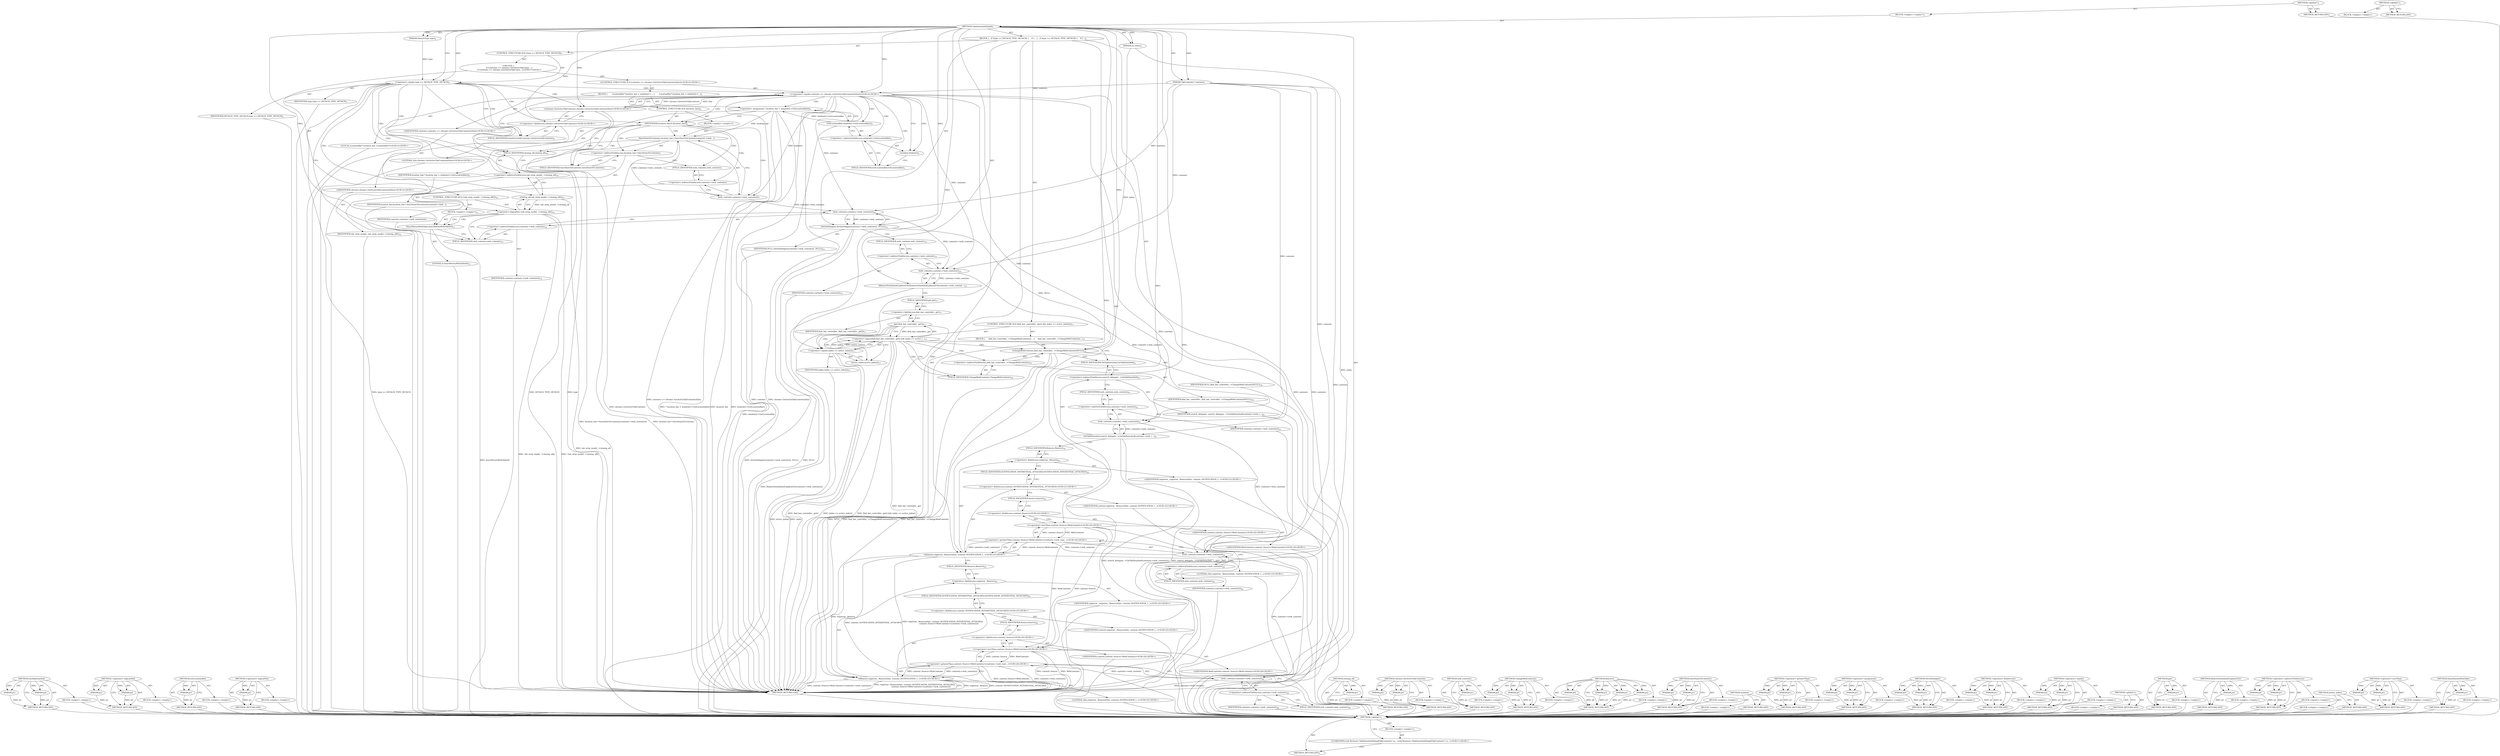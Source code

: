 digraph "&lt;global&gt;" {
vulnerable_226 [label=<(METHOD,OnTabDetached)>];
vulnerable_227 [label=<(PARAM,p1)>];
vulnerable_228 [label=<(PARAM,p2)>];
vulnerable_229 [label=<(BLOCK,&lt;empty&gt;,&lt;empty&gt;)>];
vulnerable_230 [label=<(METHOD_RETURN,ANY)>];
vulnerable_209 [label=<(METHOD,&lt;operator&gt;.logicalAnd)>];
vulnerable_210 [label=<(PARAM,p1)>];
vulnerable_211 [label=<(PARAM,p2)>];
vulnerable_212 [label=<(BLOCK,&lt;empty&gt;,&lt;empty&gt;)>];
vulnerable_213 [label=<(METHOD_RETURN,ANY)>];
vulnerable_167 [label=<(METHOD,GetLocationBar)>];
vulnerable_168 [label=<(PARAM,p1)>];
vulnerable_169 [label=<(BLOCK,&lt;empty&gt;,&lt;empty&gt;)>];
vulnerable_170 [label=<(METHOD_RETURN,ANY)>];
vulnerable_188 [label=<(METHOD,&lt;operator&gt;.logicalNot)>];
vulnerable_189 [label=<(PARAM,p1)>];
vulnerable_190 [label=<(BLOCK,&lt;empty&gt;,&lt;empty&gt;)>];
vulnerable_191 [label=<(METHOD_RETURN,ANY)>];
vulnerable_6 [label=<(METHOD,&lt;global&gt;)<SUB>1</SUB>>];
vulnerable_7 [label=<(BLOCK,&lt;empty&gt;,&lt;empty&gt;)<SUB>1</SUB>>];
vulnerable_8 [label=<(METHOD,TabDetachedAtImpl)<SUB>1</SUB>>];
vulnerable_9 [label=<(PARAM,TabContents* contents)<SUB>1</SUB>>];
vulnerable_10 [label=<(PARAM,int index)<SUB>1</SUB>>];
vulnerable_11 [label=<(PARAM,DetachType type)<SUB>2</SUB>>];
vulnerable_12 [label=<(BLOCK,{
   if (type == DETACH_TYPE_DETACH) {
    if (...,{
   if (type == DETACH_TYPE_DETACH) {
    if (...)<SUB>2</SUB>>];
vulnerable_13 [label=<(CONTROL_STRUCTURE,IF,if (type == DETACH_TYPE_DETACH))<SUB>3</SUB>>];
vulnerable_14 [label=<(&lt;operator&gt;.equals,type == DETACH_TYPE_DETACH)<SUB>3</SUB>>];
vulnerable_15 [label=<(IDENTIFIER,type,type == DETACH_TYPE_DETACH)<SUB>3</SUB>>];
vulnerable_16 [label=<(IDENTIFIER,DETACH_TYPE_DETACH,type == DETACH_TYPE_DETACH)<SUB>3</SUB>>];
vulnerable_17 [label="<(BLOCK,{
    if (contents == chrome::GetActiveTabConte...,{
    if (contents == chrome::GetActiveTabConte...)<SUB>3</SUB>>"];
vulnerable_18 [label="<(CONTROL_STRUCTURE,IF,if (contents == chrome::GetActiveTabContents(this)))<SUB>4</SUB>>"];
vulnerable_19 [label="<(&lt;operator&gt;.equals,contents == chrome::GetActiveTabContents(this))<SUB>4</SUB>>"];
vulnerable_20 [label="<(IDENTIFIER,contents,contents == chrome::GetActiveTabContents(this))<SUB>4</SUB>>"];
vulnerable_21 [label="<(chrome.GetActiveTabContents,chrome::GetActiveTabContents(this))<SUB>4</SUB>>"];
vulnerable_22 [label="<(&lt;operator&gt;.fieldAccess,chrome::GetActiveTabContents)<SUB>4</SUB>>"];
vulnerable_23 [label="<(IDENTIFIER,chrome,chrome::GetActiveTabContents(this))<SUB>4</SUB>>"];
vulnerable_24 [label=<(FIELD_IDENTIFIER,GetActiveTabContents,GetActiveTabContents)<SUB>4</SUB>>];
vulnerable_25 [label="<(LITERAL,this,chrome::GetActiveTabContents(this))<SUB>4</SUB>>"];
vulnerable_26 [label=<(BLOCK,{
       LocationBar* location_bar = window()-&gt;...,{
       LocationBar* location_bar = window()-&gt;...)<SUB>4</SUB>>];
vulnerable_27 [label="<(LOCAL,LocationBar* location_bar: LocationBar*)<SUB>5</SUB>>"];
vulnerable_28 [label=<(&lt;operator&gt;.assignment,* location_bar = window()-&gt;GetLocationBar())<SUB>5</SUB>>];
vulnerable_29 [label=<(IDENTIFIER,location_bar,* location_bar = window()-&gt;GetLocationBar())<SUB>5</SUB>>];
vulnerable_30 [label=<(GetLocationBar,window()-&gt;GetLocationBar())<SUB>5</SUB>>];
vulnerable_31 [label=<(&lt;operator&gt;.indirectFieldAccess,window()-&gt;GetLocationBar)<SUB>5</SUB>>];
vulnerable_32 [label=<(window,window())<SUB>5</SUB>>];
vulnerable_33 [label=<(FIELD_IDENTIFIER,GetLocationBar,GetLocationBar)<SUB>5</SUB>>];
vulnerable_34 [label=<(CONTROL_STRUCTURE,IF,if (location_bar))<SUB>6</SUB>>];
vulnerable_35 [label=<(IDENTIFIER,location_bar,if (location_bar))<SUB>6</SUB>>];
vulnerable_36 [label=<(BLOCK,&lt;empty&gt;,&lt;empty&gt;)<SUB>7</SUB>>];
vulnerable_37 [label=<(SaveStateToContents,location_bar-&gt;SaveStateToContents(contents-&gt;web...)<SUB>7</SUB>>];
vulnerable_38 [label=<(&lt;operator&gt;.indirectFieldAccess,location_bar-&gt;SaveStateToContents)<SUB>7</SUB>>];
vulnerable_39 [label=<(IDENTIFIER,location_bar,location_bar-&gt;SaveStateToContents(contents-&gt;web...)<SUB>7</SUB>>];
vulnerable_40 [label=<(FIELD_IDENTIFIER,SaveStateToContents,SaveStateToContents)<SUB>7</SUB>>];
vulnerable_41 [label=<(web_contents,contents-&gt;web_contents())<SUB>7</SUB>>];
vulnerable_42 [label=<(&lt;operator&gt;.indirectFieldAccess,contents-&gt;web_contents)<SUB>7</SUB>>];
vulnerable_43 [label=<(IDENTIFIER,contents,contents-&gt;web_contents())<SUB>7</SUB>>];
vulnerable_44 [label=<(FIELD_IDENTIFIER,web_contents,web_contents)<SUB>7</SUB>>];
vulnerable_45 [label=<(CONTROL_STRUCTURE,IF,if (!tab_strip_model_-&gt;closing_all()))<SUB>10</SUB>>];
vulnerable_46 [label=<(&lt;operator&gt;.logicalNot,!tab_strip_model_-&gt;closing_all())<SUB>10</SUB>>];
vulnerable_47 [label=<(closing_all,tab_strip_model_-&gt;closing_all())<SUB>10</SUB>>];
vulnerable_48 [label=<(&lt;operator&gt;.indirectFieldAccess,tab_strip_model_-&gt;closing_all)<SUB>10</SUB>>];
vulnerable_49 [label=<(IDENTIFIER,tab_strip_model_,tab_strip_model_-&gt;closing_all())<SUB>10</SUB>>];
vulnerable_50 [label=<(FIELD_IDENTIFIER,closing_all,closing_all)<SUB>10</SUB>>];
vulnerable_51 [label=<(BLOCK,&lt;empty&gt;,&lt;empty&gt;)<SUB>11</SUB>>];
vulnerable_52 [label=<(SyncHistoryWithTabs,SyncHistoryWithTabs(0))<SUB>11</SUB>>];
vulnerable_53 [label=<(LITERAL,0,SyncHistoryWithTabs(0))<SUB>11</SUB>>];
vulnerable_54 [label=<(SetAsDelegate,SetAsDelegate(contents-&gt;web_contents(), NULL))<SUB>14</SUB>>];
vulnerable_55 [label=<(web_contents,contents-&gt;web_contents())<SUB>14</SUB>>];
vulnerable_56 [label=<(&lt;operator&gt;.indirectFieldAccess,contents-&gt;web_contents)<SUB>14</SUB>>];
vulnerable_57 [label=<(IDENTIFIER,contents,contents-&gt;web_contents())<SUB>14</SUB>>];
vulnerable_58 [label=<(FIELD_IDENTIFIER,web_contents,web_contents)<SUB>14</SUB>>];
vulnerable_59 [label=<(IDENTIFIER,NULL,SetAsDelegate(contents-&gt;web_contents(), NULL))<SUB>14</SUB>>];
vulnerable_60 [label=<(RemoveScheduledUpdatesFor,RemoveScheduledUpdatesFor(contents-&gt;web_content...)<SUB>15</SUB>>];
vulnerable_61 [label=<(web_contents,contents-&gt;web_contents())<SUB>15</SUB>>];
vulnerable_62 [label=<(&lt;operator&gt;.indirectFieldAccess,contents-&gt;web_contents)<SUB>15</SUB>>];
vulnerable_63 [label=<(IDENTIFIER,contents,contents-&gt;web_contents())<SUB>15</SUB>>];
vulnerable_64 [label=<(FIELD_IDENTIFIER,web_contents,web_contents)<SUB>15</SUB>>];
vulnerable_65 [label=<(CONTROL_STRUCTURE,IF,if (find_bar_controller_.get() &amp;&amp; index == active_index()))<SUB>17</SUB>>];
vulnerable_66 [label=<(&lt;operator&gt;.logicalAnd,find_bar_controller_.get() &amp;&amp; index == active_i...)<SUB>17</SUB>>];
vulnerable_67 [label=<(get,find_bar_controller_.get())<SUB>17</SUB>>];
vulnerable_68 [label=<(&lt;operator&gt;.fieldAccess,find_bar_controller_.get)<SUB>17</SUB>>];
vulnerable_69 [label=<(IDENTIFIER,find_bar_controller_,find_bar_controller_.get())<SUB>17</SUB>>];
vulnerable_70 [label=<(FIELD_IDENTIFIER,get,get)<SUB>17</SUB>>];
vulnerable_71 [label=<(&lt;operator&gt;.equals,index == active_index())<SUB>17</SUB>>];
vulnerable_72 [label=<(IDENTIFIER,index,index == active_index())<SUB>17</SUB>>];
vulnerable_73 [label=<(active_index,active_index())<SUB>17</SUB>>];
vulnerable_74 [label=<(BLOCK,{
     find_bar_controller_-&gt;ChangeWebContents(...,{
     find_bar_controller_-&gt;ChangeWebContents(...)<SUB>17</SUB>>];
vulnerable_75 [label=<(ChangeWebContents,find_bar_controller_-&gt;ChangeWebContents(NULL))<SUB>18</SUB>>];
vulnerable_76 [label=<(&lt;operator&gt;.indirectFieldAccess,find_bar_controller_-&gt;ChangeWebContents)<SUB>18</SUB>>];
vulnerable_77 [label=<(IDENTIFIER,find_bar_controller_,find_bar_controller_-&gt;ChangeWebContents(NULL))<SUB>18</SUB>>];
vulnerable_78 [label=<(FIELD_IDENTIFIER,ChangeWebContents,ChangeWebContents)<SUB>18</SUB>>];
vulnerable_79 [label=<(IDENTIFIER,NULL,find_bar_controller_-&gt;ChangeWebContents(NULL))<SUB>18</SUB>>];
vulnerable_80 [label=<(OnTabDetached,search_delegate_-&gt;OnTabDetached(contents-&gt;web_c...)<SUB>21</SUB>>];
vulnerable_81 [label=<(&lt;operator&gt;.indirectFieldAccess,search_delegate_-&gt;OnTabDetached)<SUB>21</SUB>>];
vulnerable_82 [label=<(IDENTIFIER,search_delegate_,search_delegate_-&gt;OnTabDetached(contents-&gt;web_c...)<SUB>21</SUB>>];
vulnerable_83 [label=<(FIELD_IDENTIFIER,OnTabDetached,OnTabDetached)<SUB>21</SUB>>];
vulnerable_84 [label=<(web_contents,contents-&gt;web_contents())<SUB>21</SUB>>];
vulnerable_85 [label=<(&lt;operator&gt;.indirectFieldAccess,contents-&gt;web_contents)<SUB>21</SUB>>];
vulnerable_86 [label=<(IDENTIFIER,contents,contents-&gt;web_contents())<SUB>21</SUB>>];
vulnerable_87 [label=<(FIELD_IDENTIFIER,web_contents,web_contents)<SUB>21</SUB>>];
vulnerable_88 [label="<(Remove,registrar_.Remove(this, content::NOTIFICATION_I...)<SUB>23</SUB>>"];
vulnerable_89 [label=<(&lt;operator&gt;.fieldAccess,registrar_.Remove)<SUB>23</SUB>>];
vulnerable_90 [label="<(IDENTIFIER,registrar_,registrar_.Remove(this, content::NOTIFICATION_I...)<SUB>23</SUB>>"];
vulnerable_91 [label=<(FIELD_IDENTIFIER,Remove,Remove)<SUB>23</SUB>>];
vulnerable_92 [label="<(LITERAL,this,registrar_.Remove(this, content::NOTIFICATION_I...)<SUB>23</SUB>>"];
vulnerable_93 [label="<(&lt;operator&gt;.fieldAccess,content::NOTIFICATION_INTERSTITIAL_ATTACHED)<SUB>23</SUB>>"];
vulnerable_94 [label="<(IDENTIFIER,content,registrar_.Remove(this, content::NOTIFICATION_I...)<SUB>23</SUB>>"];
vulnerable_95 [label=<(FIELD_IDENTIFIER,NOTIFICATION_INTERSTITIAL_ATTACHED,NOTIFICATION_INTERSTITIAL_ATTACHED)<SUB>23</SUB>>];
vulnerable_96 [label="<(&lt;operator&gt;.greaterThan,content::Source&lt;WebContents&gt;(contents-&gt;web_cont...)<SUB>24</SUB>>"];
vulnerable_97 [label="<(&lt;operator&gt;.lessThan,content::Source&lt;WebContents)<SUB>24</SUB>>"];
vulnerable_98 [label="<(&lt;operator&gt;.fieldAccess,content::Source)<SUB>24</SUB>>"];
vulnerable_99 [label="<(IDENTIFIER,content,content::Source&lt;WebContents)<SUB>24</SUB>>"];
vulnerable_100 [label=<(FIELD_IDENTIFIER,Source,Source)<SUB>24</SUB>>];
vulnerable_101 [label="<(IDENTIFIER,WebContents,content::Source&lt;WebContents)<SUB>24</SUB>>"];
vulnerable_102 [label=<(web_contents,contents-&gt;web_contents())<SUB>24</SUB>>];
vulnerable_103 [label=<(&lt;operator&gt;.indirectFieldAccess,contents-&gt;web_contents)<SUB>24</SUB>>];
vulnerable_104 [label=<(IDENTIFIER,contents,contents-&gt;web_contents())<SUB>24</SUB>>];
vulnerable_105 [label=<(FIELD_IDENTIFIER,web_contents,web_contents)<SUB>24</SUB>>];
vulnerable_106 [label="<(Remove,registrar_.Remove(this, content::NOTIFICATION_I...)<SUB>25</SUB>>"];
vulnerable_107 [label=<(&lt;operator&gt;.fieldAccess,registrar_.Remove)<SUB>25</SUB>>];
vulnerable_108 [label="<(IDENTIFIER,registrar_,registrar_.Remove(this, content::NOTIFICATION_I...)<SUB>25</SUB>>"];
vulnerable_109 [label=<(FIELD_IDENTIFIER,Remove,Remove)<SUB>25</SUB>>];
vulnerable_110 [label="<(LITERAL,this,registrar_.Remove(this, content::NOTIFICATION_I...)<SUB>25</SUB>>"];
vulnerable_111 [label="<(&lt;operator&gt;.fieldAccess,content::NOTIFICATION_INTERSTITIAL_DETACHED)<SUB>25</SUB>>"];
vulnerable_112 [label="<(IDENTIFIER,content,registrar_.Remove(this, content::NOTIFICATION_I...)<SUB>25</SUB>>"];
vulnerable_113 [label=<(FIELD_IDENTIFIER,NOTIFICATION_INTERSTITIAL_DETACHED,NOTIFICATION_INTERSTITIAL_DETACHED)<SUB>25</SUB>>];
vulnerable_114 [label="<(&lt;operator&gt;.greaterThan,content::Source&lt;WebContents&gt;(contents-&gt;web_cont...)<SUB>26</SUB>>"];
vulnerable_115 [label="<(&lt;operator&gt;.lessThan,content::Source&lt;WebContents)<SUB>26</SUB>>"];
vulnerable_116 [label="<(&lt;operator&gt;.fieldAccess,content::Source)<SUB>26</SUB>>"];
vulnerable_117 [label="<(IDENTIFIER,content,content::Source&lt;WebContents)<SUB>26</SUB>>"];
vulnerable_118 [label=<(FIELD_IDENTIFIER,Source,Source)<SUB>26</SUB>>];
vulnerable_119 [label="<(IDENTIFIER,WebContents,content::Source&lt;WebContents)<SUB>26</SUB>>"];
vulnerable_120 [label=<(web_contents,contents-&gt;web_contents())<SUB>26</SUB>>];
vulnerable_121 [label=<(&lt;operator&gt;.indirectFieldAccess,contents-&gt;web_contents)<SUB>26</SUB>>];
vulnerable_122 [label=<(IDENTIFIER,contents,contents-&gt;web_contents())<SUB>26</SUB>>];
vulnerable_123 [label=<(FIELD_IDENTIFIER,web_contents,web_contents)<SUB>26</SUB>>];
vulnerable_124 [label=<(METHOD_RETURN,void)<SUB>1</SUB>>];
vulnerable_126 [label=<(METHOD_RETURN,ANY)<SUB>1</SUB>>];
vulnerable_192 [label=<(METHOD,closing_all)>];
vulnerable_193 [label=<(PARAM,p1)>];
vulnerable_194 [label=<(BLOCK,&lt;empty&gt;,&lt;empty&gt;)>];
vulnerable_195 [label=<(METHOD_RETURN,ANY)>];
vulnerable_152 [label=<(METHOD,chrome.GetActiveTabContents)>];
vulnerable_153 [label=<(PARAM,p1)>];
vulnerable_154 [label=<(PARAM,p2)>];
vulnerable_155 [label=<(BLOCK,&lt;empty&gt;,&lt;empty&gt;)>];
vulnerable_156 [label=<(METHOD_RETURN,ANY)>];
vulnerable_184 [label=<(METHOD,web_contents)>];
vulnerable_185 [label=<(PARAM,p1)>];
vulnerable_186 [label=<(BLOCK,&lt;empty&gt;,&lt;empty&gt;)>];
vulnerable_187 [label=<(METHOD_RETURN,ANY)>];
vulnerable_221 [label=<(METHOD,ChangeWebContents)>];
vulnerable_222 [label=<(PARAM,p1)>];
vulnerable_223 [label=<(PARAM,p2)>];
vulnerable_224 [label=<(BLOCK,&lt;empty&gt;,&lt;empty&gt;)>];
vulnerable_225 [label=<(METHOD_RETURN,ANY)>];
vulnerable_231 [label=<(METHOD,Remove)>];
vulnerable_232 [label=<(PARAM,p1)>];
vulnerable_233 [label=<(PARAM,p2)>];
vulnerable_234 [label=<(PARAM,p3)>];
vulnerable_235 [label=<(PARAM,p4)>];
vulnerable_236 [label=<(BLOCK,&lt;empty&gt;,&lt;empty&gt;)>];
vulnerable_237 [label=<(METHOD_RETURN,ANY)>];
vulnerable_179 [label=<(METHOD,SaveStateToContents)>];
vulnerable_180 [label=<(PARAM,p1)>];
vulnerable_181 [label=<(PARAM,p2)>];
vulnerable_182 [label=<(BLOCK,&lt;empty&gt;,&lt;empty&gt;)>];
vulnerable_183 [label=<(METHOD_RETURN,ANY)>];
vulnerable_176 [label=<(METHOD,window)>];
vulnerable_177 [label=<(BLOCK,&lt;empty&gt;,&lt;empty&gt;)>];
vulnerable_178 [label=<(METHOD_RETURN,ANY)>];
vulnerable_238 [label=<(METHOD,&lt;operator&gt;.greaterThan)>];
vulnerable_239 [label=<(PARAM,p1)>];
vulnerable_240 [label=<(PARAM,p2)>];
vulnerable_241 [label=<(BLOCK,&lt;empty&gt;,&lt;empty&gt;)>];
vulnerable_242 [label=<(METHOD_RETURN,ANY)>];
vulnerable_162 [label=<(METHOD,&lt;operator&gt;.assignment)>];
vulnerable_163 [label=<(PARAM,p1)>];
vulnerable_164 [label=<(PARAM,p2)>];
vulnerable_165 [label=<(BLOCK,&lt;empty&gt;,&lt;empty&gt;)>];
vulnerable_166 [label=<(METHOD_RETURN,ANY)>];
vulnerable_200 [label=<(METHOD,SetAsDelegate)>];
vulnerable_201 [label=<(PARAM,p1)>];
vulnerable_202 [label=<(PARAM,p2)>];
vulnerable_203 [label=<(BLOCK,&lt;empty&gt;,&lt;empty&gt;)>];
vulnerable_204 [label=<(METHOD_RETURN,ANY)>];
vulnerable_157 [label=<(METHOD,&lt;operator&gt;.fieldAccess)>];
vulnerable_158 [label=<(PARAM,p1)>];
vulnerable_159 [label=<(PARAM,p2)>];
vulnerable_160 [label=<(BLOCK,&lt;empty&gt;,&lt;empty&gt;)>];
vulnerable_161 [label=<(METHOD_RETURN,ANY)>];
vulnerable_147 [label=<(METHOD,&lt;operator&gt;.equals)>];
vulnerable_148 [label=<(PARAM,p1)>];
vulnerable_149 [label=<(PARAM,p2)>];
vulnerable_150 [label=<(BLOCK,&lt;empty&gt;,&lt;empty&gt;)>];
vulnerable_151 [label=<(METHOD_RETURN,ANY)>];
vulnerable_141 [label=<(METHOD,&lt;global&gt;)<SUB>1</SUB>>];
vulnerable_142 [label=<(BLOCK,&lt;empty&gt;,&lt;empty&gt;)>];
vulnerable_143 [label=<(METHOD_RETURN,ANY)>];
vulnerable_214 [label=<(METHOD,get)>];
vulnerable_215 [label=<(PARAM,p1)>];
vulnerable_216 [label=<(BLOCK,&lt;empty&gt;,&lt;empty&gt;)>];
vulnerable_217 [label=<(METHOD_RETURN,ANY)>];
vulnerable_205 [label=<(METHOD,RemoveScheduledUpdatesFor)>];
vulnerable_206 [label=<(PARAM,p1)>];
vulnerable_207 [label=<(BLOCK,&lt;empty&gt;,&lt;empty&gt;)>];
vulnerable_208 [label=<(METHOD_RETURN,ANY)>];
vulnerable_171 [label=<(METHOD,&lt;operator&gt;.indirectFieldAccess)>];
vulnerable_172 [label=<(PARAM,p1)>];
vulnerable_173 [label=<(PARAM,p2)>];
vulnerable_174 [label=<(BLOCK,&lt;empty&gt;,&lt;empty&gt;)>];
vulnerable_175 [label=<(METHOD_RETURN,ANY)>];
vulnerable_218 [label=<(METHOD,active_index)>];
vulnerable_219 [label=<(BLOCK,&lt;empty&gt;,&lt;empty&gt;)>];
vulnerable_220 [label=<(METHOD_RETURN,ANY)>];
vulnerable_243 [label=<(METHOD,&lt;operator&gt;.lessThan)>];
vulnerable_244 [label=<(PARAM,p1)>];
vulnerable_245 [label=<(PARAM,p2)>];
vulnerable_246 [label=<(BLOCK,&lt;empty&gt;,&lt;empty&gt;)>];
vulnerable_247 [label=<(METHOD_RETURN,ANY)>];
vulnerable_196 [label=<(METHOD,SyncHistoryWithTabs)>];
vulnerable_197 [label=<(PARAM,p1)>];
vulnerable_198 [label=<(BLOCK,&lt;empty&gt;,&lt;empty&gt;)>];
vulnerable_199 [label=<(METHOD_RETURN,ANY)>];
fixed_6 [label=<(METHOD,&lt;global&gt;)<SUB>1</SUB>>];
fixed_7 [label=<(BLOCK,&lt;empty&gt;,&lt;empty&gt;)<SUB>1</SUB>>];
fixed_8 [label="<(UNKNOWN,void Browser::TabDetachedAtImpl(TabContents* co...,void Browser::TabDetachedAtImpl(TabContents* co...)<SUB>1</SUB>>"];
fixed_9 [label=<(METHOD_RETURN,ANY)<SUB>1</SUB>>];
fixed_14 [label=<(METHOD,&lt;global&gt;)<SUB>1</SUB>>];
fixed_15 [label=<(BLOCK,&lt;empty&gt;,&lt;empty&gt;)>];
fixed_16 [label=<(METHOD_RETURN,ANY)>];
vulnerable_226 -> vulnerable_227  [key=0, label="AST: "];
vulnerable_226 -> vulnerable_227  [key=1, label="DDG: "];
vulnerable_226 -> vulnerable_229  [key=0, label="AST: "];
vulnerable_226 -> vulnerable_228  [key=0, label="AST: "];
vulnerable_226 -> vulnerable_228  [key=1, label="DDG: "];
vulnerable_226 -> vulnerable_230  [key=0, label="AST: "];
vulnerable_226 -> vulnerable_230  [key=1, label="CFG: "];
vulnerable_227 -> vulnerable_230  [key=0, label="DDG: p1"];
vulnerable_228 -> vulnerable_230  [key=0, label="DDG: p2"];
vulnerable_229 -> fixed_6  [key=0];
vulnerable_230 -> fixed_6  [key=0];
vulnerable_209 -> vulnerable_210  [key=0, label="AST: "];
vulnerable_209 -> vulnerable_210  [key=1, label="DDG: "];
vulnerable_209 -> vulnerable_212  [key=0, label="AST: "];
vulnerable_209 -> vulnerable_211  [key=0, label="AST: "];
vulnerable_209 -> vulnerable_211  [key=1, label="DDG: "];
vulnerable_209 -> vulnerable_213  [key=0, label="AST: "];
vulnerable_209 -> vulnerable_213  [key=1, label="CFG: "];
vulnerable_210 -> vulnerable_213  [key=0, label="DDG: p1"];
vulnerable_211 -> vulnerable_213  [key=0, label="DDG: p2"];
vulnerable_212 -> fixed_6  [key=0];
vulnerable_213 -> fixed_6  [key=0];
vulnerable_167 -> vulnerable_168  [key=0, label="AST: "];
vulnerable_167 -> vulnerable_168  [key=1, label="DDG: "];
vulnerable_167 -> vulnerable_169  [key=0, label="AST: "];
vulnerable_167 -> vulnerable_170  [key=0, label="AST: "];
vulnerable_167 -> vulnerable_170  [key=1, label="CFG: "];
vulnerable_168 -> vulnerable_170  [key=0, label="DDG: p1"];
vulnerable_169 -> fixed_6  [key=0];
vulnerable_170 -> fixed_6  [key=0];
vulnerable_188 -> vulnerable_189  [key=0, label="AST: "];
vulnerable_188 -> vulnerable_189  [key=1, label="DDG: "];
vulnerable_188 -> vulnerable_190  [key=0, label="AST: "];
vulnerable_188 -> vulnerable_191  [key=0, label="AST: "];
vulnerable_188 -> vulnerable_191  [key=1, label="CFG: "];
vulnerable_189 -> vulnerable_191  [key=0, label="DDG: p1"];
vulnerable_190 -> fixed_6  [key=0];
vulnerable_191 -> fixed_6  [key=0];
vulnerable_6 -> vulnerable_7  [key=0, label="AST: "];
vulnerable_6 -> vulnerable_126  [key=0, label="AST: "];
vulnerable_6 -> vulnerable_126  [key=1, label="CFG: "];
vulnerable_7 -> vulnerable_8  [key=0, label="AST: "];
vulnerable_8 -> vulnerable_9  [key=0, label="AST: "];
vulnerable_8 -> vulnerable_9  [key=1, label="DDG: "];
vulnerable_8 -> vulnerable_10  [key=0, label="AST: "];
vulnerable_8 -> vulnerable_10  [key=1, label="DDG: "];
vulnerable_8 -> vulnerable_11  [key=0, label="AST: "];
vulnerable_8 -> vulnerable_11  [key=1, label="DDG: "];
vulnerable_8 -> vulnerable_12  [key=0, label="AST: "];
vulnerable_8 -> vulnerable_124  [key=0, label="AST: "];
vulnerable_8 -> vulnerable_14  [key=0, label="CFG: "];
vulnerable_8 -> vulnerable_14  [key=1, label="DDG: "];
vulnerable_8 -> vulnerable_54  [key=0, label="DDG: "];
vulnerable_8 -> vulnerable_88  [key=0, label="DDG: "];
vulnerable_8 -> vulnerable_106  [key=0, label="DDG: "];
vulnerable_8 -> vulnerable_71  [key=0, label="DDG: "];
vulnerable_8 -> vulnerable_75  [key=0, label="DDG: "];
vulnerable_8 -> vulnerable_97  [key=0, label="DDG: "];
vulnerable_8 -> vulnerable_115  [key=0, label="DDG: "];
vulnerable_8 -> vulnerable_19  [key=0, label="DDG: "];
vulnerable_8 -> vulnerable_21  [key=0, label="DDG: "];
vulnerable_8 -> vulnerable_35  [key=0, label="DDG: "];
vulnerable_8 -> vulnerable_52  [key=0, label="DDG: "];
vulnerable_9 -> vulnerable_124  [key=0, label="DDG: contents"];
vulnerable_9 -> vulnerable_55  [key=0, label="DDG: contents"];
vulnerable_9 -> vulnerable_61  [key=0, label="DDG: contents"];
vulnerable_9 -> vulnerable_84  [key=0, label="DDG: contents"];
vulnerable_9 -> vulnerable_102  [key=0, label="DDG: contents"];
vulnerable_9 -> vulnerable_120  [key=0, label="DDG: contents"];
vulnerable_9 -> vulnerable_19  [key=0, label="DDG: contents"];
vulnerable_10 -> vulnerable_124  [key=0, label="DDG: index"];
vulnerable_10 -> vulnerable_71  [key=0, label="DDG: index"];
vulnerable_11 -> vulnerable_14  [key=0, label="DDG: type"];
vulnerable_12 -> vulnerable_13  [key=0, label="AST: "];
vulnerable_12 -> vulnerable_54  [key=0, label="AST: "];
vulnerable_12 -> vulnerable_60  [key=0, label="AST: "];
vulnerable_12 -> vulnerable_65  [key=0, label="AST: "];
vulnerable_12 -> vulnerable_80  [key=0, label="AST: "];
vulnerable_12 -> vulnerable_88  [key=0, label="AST: "];
vulnerable_12 -> vulnerable_106  [key=0, label="AST: "];
vulnerable_13 -> vulnerable_14  [key=0, label="AST: "];
vulnerable_13 -> vulnerable_17  [key=0, label="AST: "];
vulnerable_14 -> vulnerable_15  [key=0, label="AST: "];
vulnerable_14 -> vulnerable_16  [key=0, label="AST: "];
vulnerable_14 -> vulnerable_24  [key=0, label="CFG: "];
vulnerable_14 -> vulnerable_24  [key=1, label="CDG: "];
vulnerable_14 -> vulnerable_58  [key=0, label="CFG: "];
vulnerable_14 -> vulnerable_124  [key=0, label="DDG: type"];
vulnerable_14 -> vulnerable_124  [key=1, label="DDG: type == DETACH_TYPE_DETACH"];
vulnerable_14 -> vulnerable_124  [key=2, label="DDG: DETACH_TYPE_DETACH"];
vulnerable_14 -> vulnerable_47  [key=0, label="CDG: "];
vulnerable_14 -> vulnerable_21  [key=0, label="CDG: "];
vulnerable_14 -> vulnerable_48  [key=0, label="CDG: "];
vulnerable_14 -> vulnerable_19  [key=0, label="CDG: "];
vulnerable_14 -> vulnerable_46  [key=0, label="CDG: "];
vulnerable_14 -> vulnerable_22  [key=0, label="CDG: "];
vulnerable_14 -> vulnerable_50  [key=0, label="CDG: "];
vulnerable_15 -> fixed_6  [key=0];
vulnerable_16 -> fixed_6  [key=0];
vulnerable_17 -> vulnerable_18  [key=0, label="AST: "];
vulnerable_17 -> vulnerable_45  [key=0, label="AST: "];
vulnerable_18 -> vulnerable_19  [key=0, label="AST: "];
vulnerable_18 -> vulnerable_26  [key=0, label="AST: "];
vulnerable_19 -> vulnerable_20  [key=0, label="AST: "];
vulnerable_19 -> vulnerable_21  [key=0, label="AST: "];
vulnerable_19 -> vulnerable_32  [key=0, label="CFG: "];
vulnerable_19 -> vulnerable_32  [key=1, label="CDG: "];
vulnerable_19 -> vulnerable_50  [key=0, label="CFG: "];
vulnerable_19 -> vulnerable_124  [key=0, label="DDG: contents"];
vulnerable_19 -> vulnerable_124  [key=1, label="DDG: chrome::GetActiveTabContents(this)"];
vulnerable_19 -> vulnerable_124  [key=2, label="DDG: contents == chrome::GetActiveTabContents(this)"];
vulnerable_19 -> vulnerable_55  [key=0, label="DDG: contents"];
vulnerable_19 -> vulnerable_61  [key=0, label="DDG: contents"];
vulnerable_19 -> vulnerable_84  [key=0, label="DDG: contents"];
vulnerable_19 -> vulnerable_102  [key=0, label="DDG: contents"];
vulnerable_19 -> vulnerable_120  [key=0, label="DDG: contents"];
vulnerable_19 -> vulnerable_41  [key=0, label="DDG: contents"];
vulnerable_19 -> vulnerable_30  [key=0, label="CDG: "];
vulnerable_19 -> vulnerable_33  [key=0, label="CDG: "];
vulnerable_19 -> vulnerable_28  [key=0, label="CDG: "];
vulnerable_19 -> vulnerable_35  [key=0, label="CDG: "];
vulnerable_19 -> vulnerable_31  [key=0, label="CDG: "];
vulnerable_20 -> fixed_6  [key=0];
vulnerable_21 -> vulnerable_22  [key=0, label="AST: "];
vulnerable_21 -> vulnerable_25  [key=0, label="AST: "];
vulnerable_21 -> vulnerable_19  [key=0, label="CFG: "];
vulnerable_21 -> vulnerable_19  [key=1, label="DDG: chrome::GetActiveTabContents"];
vulnerable_21 -> vulnerable_19  [key=2, label="DDG: this"];
vulnerable_21 -> vulnerable_124  [key=0, label="DDG: chrome::GetActiveTabContents"];
vulnerable_22 -> vulnerable_23  [key=0, label="AST: "];
vulnerable_22 -> vulnerable_24  [key=0, label="AST: "];
vulnerable_22 -> vulnerable_21  [key=0, label="CFG: "];
vulnerable_23 -> fixed_6  [key=0];
vulnerable_24 -> vulnerable_22  [key=0, label="CFG: "];
vulnerable_25 -> fixed_6  [key=0];
vulnerable_26 -> vulnerable_27  [key=0, label="AST: "];
vulnerable_26 -> vulnerable_28  [key=0, label="AST: "];
vulnerable_26 -> vulnerable_34  [key=0, label="AST: "];
vulnerable_27 -> fixed_6  [key=0];
vulnerable_28 -> vulnerable_29  [key=0, label="AST: "];
vulnerable_28 -> vulnerable_30  [key=0, label="AST: "];
vulnerable_28 -> vulnerable_35  [key=0, label="CFG: "];
vulnerable_28 -> vulnerable_124  [key=0, label="DDG: location_bar"];
vulnerable_28 -> vulnerable_124  [key=1, label="DDG: window()-&gt;GetLocationBar()"];
vulnerable_28 -> vulnerable_124  [key=2, label="DDG: * location_bar = window()-&gt;GetLocationBar()"];
vulnerable_28 -> vulnerable_37  [key=0, label="DDG: location_bar"];
vulnerable_29 -> fixed_6  [key=0];
vulnerable_30 -> vulnerable_31  [key=0, label="AST: "];
vulnerable_30 -> vulnerable_28  [key=0, label="CFG: "];
vulnerable_30 -> vulnerable_28  [key=1, label="DDG: window()-&gt;GetLocationBar"];
vulnerable_30 -> vulnerable_124  [key=0, label="DDG: window()-&gt;GetLocationBar"];
vulnerable_31 -> vulnerable_32  [key=0, label="AST: "];
vulnerable_31 -> vulnerable_33  [key=0, label="AST: "];
vulnerable_31 -> vulnerable_30  [key=0, label="CFG: "];
vulnerable_32 -> vulnerable_33  [key=0, label="CFG: "];
vulnerable_33 -> vulnerable_31  [key=0, label="CFG: "];
vulnerable_34 -> vulnerable_35  [key=0, label="AST: "];
vulnerable_34 -> vulnerable_36  [key=0, label="AST: "];
vulnerable_35 -> vulnerable_40  [key=0, label="CFG: "];
vulnerable_35 -> vulnerable_40  [key=1, label="CDG: "];
vulnerable_35 -> vulnerable_50  [key=0, label="CFG: "];
vulnerable_35 -> vulnerable_42  [key=0, label="CDG: "];
vulnerable_35 -> vulnerable_37  [key=0, label="CDG: "];
vulnerable_35 -> vulnerable_38  [key=0, label="CDG: "];
vulnerable_35 -> vulnerable_41  [key=0, label="CDG: "];
vulnerable_35 -> vulnerable_44  [key=0, label="CDG: "];
vulnerable_36 -> vulnerable_37  [key=0, label="AST: "];
vulnerable_37 -> vulnerable_38  [key=0, label="AST: "];
vulnerable_37 -> vulnerable_41  [key=0, label="AST: "];
vulnerable_37 -> vulnerable_50  [key=0, label="CFG: "];
vulnerable_37 -> vulnerable_124  [key=0, label="DDG: location_bar-&gt;SaveStateToContents"];
vulnerable_37 -> vulnerable_124  [key=1, label="DDG: location_bar-&gt;SaveStateToContents(contents-&gt;web_contents())"];
vulnerable_38 -> vulnerable_39  [key=0, label="AST: "];
vulnerable_38 -> vulnerable_40  [key=0, label="AST: "];
vulnerable_38 -> vulnerable_44  [key=0, label="CFG: "];
vulnerable_39 -> fixed_6  [key=0];
vulnerable_40 -> vulnerable_38  [key=0, label="CFG: "];
vulnerable_41 -> vulnerable_42  [key=0, label="AST: "];
vulnerable_41 -> vulnerable_37  [key=0, label="CFG: "];
vulnerable_41 -> vulnerable_37  [key=1, label="DDG: contents-&gt;web_contents"];
vulnerable_41 -> vulnerable_55  [key=0, label="DDG: contents-&gt;web_contents"];
vulnerable_42 -> vulnerable_43  [key=0, label="AST: "];
vulnerable_42 -> vulnerable_44  [key=0, label="AST: "];
vulnerable_42 -> vulnerable_41  [key=0, label="CFG: "];
vulnerable_43 -> fixed_6  [key=0];
vulnerable_44 -> vulnerable_42  [key=0, label="CFG: "];
vulnerable_45 -> vulnerable_46  [key=0, label="AST: "];
vulnerable_45 -> vulnerable_51  [key=0, label="AST: "];
vulnerable_46 -> vulnerable_47  [key=0, label="AST: "];
vulnerable_46 -> vulnerable_52  [key=0, label="CFG: "];
vulnerable_46 -> vulnerable_52  [key=1, label="CDG: "];
vulnerable_46 -> vulnerable_58  [key=0, label="CFG: "];
vulnerable_46 -> vulnerable_124  [key=0, label="DDG: tab_strip_model_-&gt;closing_all()"];
vulnerable_46 -> vulnerable_124  [key=1, label="DDG: !tab_strip_model_-&gt;closing_all()"];
vulnerable_47 -> vulnerable_48  [key=0, label="AST: "];
vulnerable_47 -> vulnerable_46  [key=0, label="CFG: "];
vulnerable_47 -> vulnerable_46  [key=1, label="DDG: tab_strip_model_-&gt;closing_all"];
vulnerable_47 -> vulnerable_124  [key=0, label="DDG: tab_strip_model_-&gt;closing_all"];
vulnerable_48 -> vulnerable_49  [key=0, label="AST: "];
vulnerable_48 -> vulnerable_50  [key=0, label="AST: "];
vulnerable_48 -> vulnerable_47  [key=0, label="CFG: "];
vulnerable_49 -> fixed_6  [key=0];
vulnerable_50 -> vulnerable_48  [key=0, label="CFG: "];
vulnerable_51 -> vulnerable_52  [key=0, label="AST: "];
vulnerable_52 -> vulnerable_53  [key=0, label="AST: "];
vulnerable_52 -> vulnerable_58  [key=0, label="CFG: "];
vulnerable_52 -> vulnerable_124  [key=0, label="DDG: SyncHistoryWithTabs(0)"];
vulnerable_53 -> fixed_6  [key=0];
vulnerable_54 -> vulnerable_55  [key=0, label="AST: "];
vulnerable_54 -> vulnerable_59  [key=0, label="AST: "];
vulnerable_54 -> vulnerable_64  [key=0, label="CFG: "];
vulnerable_54 -> vulnerable_124  [key=0, label="DDG: NULL"];
vulnerable_54 -> vulnerable_124  [key=1, label="DDG: SetAsDelegate(contents-&gt;web_contents(), NULL)"];
vulnerable_54 -> vulnerable_75  [key=0, label="DDG: NULL"];
vulnerable_55 -> vulnerable_56  [key=0, label="AST: "];
vulnerable_55 -> vulnerable_54  [key=0, label="CFG: "];
vulnerable_55 -> vulnerable_54  [key=1, label="DDG: contents-&gt;web_contents"];
vulnerable_55 -> vulnerable_61  [key=0, label="DDG: contents-&gt;web_contents"];
vulnerable_56 -> vulnerable_57  [key=0, label="AST: "];
vulnerable_56 -> vulnerable_58  [key=0, label="AST: "];
vulnerable_56 -> vulnerable_55  [key=0, label="CFG: "];
vulnerable_57 -> fixed_6  [key=0];
vulnerable_58 -> vulnerable_56  [key=0, label="CFG: "];
vulnerable_59 -> fixed_6  [key=0];
vulnerable_60 -> vulnerable_61  [key=0, label="AST: "];
vulnerable_60 -> vulnerable_70  [key=0, label="CFG: "];
vulnerable_60 -> vulnerable_124  [key=0, label="DDG: RemoveScheduledUpdatesFor(contents-&gt;web_contents())"];
vulnerable_61 -> vulnerable_62  [key=0, label="AST: "];
vulnerable_61 -> vulnerable_60  [key=0, label="CFG: "];
vulnerable_61 -> vulnerable_60  [key=1, label="DDG: contents-&gt;web_contents"];
vulnerable_61 -> vulnerable_84  [key=0, label="DDG: contents-&gt;web_contents"];
vulnerable_62 -> vulnerable_63  [key=0, label="AST: "];
vulnerable_62 -> vulnerable_64  [key=0, label="AST: "];
vulnerable_62 -> vulnerable_61  [key=0, label="CFG: "];
vulnerable_63 -> fixed_6  [key=0];
vulnerable_64 -> vulnerable_62  [key=0, label="CFG: "];
vulnerable_65 -> vulnerable_66  [key=0, label="AST: "];
vulnerable_65 -> vulnerable_74  [key=0, label="AST: "];
vulnerable_66 -> vulnerable_67  [key=0, label="AST: "];
vulnerable_66 -> vulnerable_71  [key=0, label="AST: "];
vulnerable_66 -> vulnerable_78  [key=0, label="CFG: "];
vulnerable_66 -> vulnerable_78  [key=1, label="CDG: "];
vulnerable_66 -> vulnerable_83  [key=0, label="CFG: "];
vulnerable_66 -> vulnerable_124  [key=0, label="DDG: find_bar_controller_.get()"];
vulnerable_66 -> vulnerable_124  [key=1, label="DDG: index == active_index()"];
vulnerable_66 -> vulnerable_124  [key=2, label="DDG: find_bar_controller_.get() &amp;&amp; index == active_index()"];
vulnerable_66 -> vulnerable_75  [key=0, label="CDG: "];
vulnerable_66 -> vulnerable_76  [key=0, label="CDG: "];
vulnerable_67 -> vulnerable_68  [key=0, label="AST: "];
vulnerable_67 -> vulnerable_66  [key=0, label="CFG: "];
vulnerable_67 -> vulnerable_66  [key=1, label="DDG: find_bar_controller_.get"];
vulnerable_67 -> vulnerable_73  [key=0, label="CFG: "];
vulnerable_67 -> vulnerable_73  [key=1, label="CDG: "];
vulnerable_67 -> vulnerable_124  [key=0, label="DDG: find_bar_controller_.get"];
vulnerable_67 -> vulnerable_71  [key=0, label="CDG: "];
vulnerable_68 -> vulnerable_69  [key=0, label="AST: "];
vulnerable_68 -> vulnerable_70  [key=0, label="AST: "];
vulnerable_68 -> vulnerable_67  [key=0, label="CFG: "];
vulnerable_69 -> fixed_6  [key=0];
vulnerable_70 -> vulnerable_68  [key=0, label="CFG: "];
vulnerable_71 -> vulnerable_72  [key=0, label="AST: "];
vulnerable_71 -> vulnerable_73  [key=0, label="AST: "];
vulnerable_71 -> vulnerable_66  [key=0, label="CFG: "];
vulnerable_71 -> vulnerable_66  [key=1, label="DDG: index"];
vulnerable_71 -> vulnerable_66  [key=2, label="DDG: active_index()"];
vulnerable_71 -> vulnerable_124  [key=0, label="DDG: index"];
vulnerable_71 -> vulnerable_124  [key=1, label="DDG: active_index()"];
vulnerable_72 -> fixed_6  [key=0];
vulnerable_73 -> vulnerable_71  [key=0, label="CFG: "];
vulnerable_74 -> vulnerable_75  [key=0, label="AST: "];
vulnerable_75 -> vulnerable_76  [key=0, label="AST: "];
vulnerable_75 -> vulnerable_79  [key=0, label="AST: "];
vulnerable_75 -> vulnerable_83  [key=0, label="CFG: "];
vulnerable_75 -> vulnerable_124  [key=0, label="DDG: find_bar_controller_-&gt;ChangeWebContents"];
vulnerable_75 -> vulnerable_124  [key=1, label="DDG: NULL"];
vulnerable_75 -> vulnerable_124  [key=2, label="DDG: find_bar_controller_-&gt;ChangeWebContents(NULL)"];
vulnerable_76 -> vulnerable_77  [key=0, label="AST: "];
vulnerable_76 -> vulnerable_78  [key=0, label="AST: "];
vulnerable_76 -> vulnerable_75  [key=0, label="CFG: "];
vulnerable_77 -> fixed_6  [key=0];
vulnerable_78 -> vulnerable_76  [key=0, label="CFG: "];
vulnerable_79 -> fixed_6  [key=0];
vulnerable_80 -> vulnerable_81  [key=0, label="AST: "];
vulnerable_80 -> vulnerable_84  [key=0, label="AST: "];
vulnerable_80 -> vulnerable_91  [key=0, label="CFG: "];
vulnerable_80 -> vulnerable_124  [key=0, label="DDG: search_delegate_-&gt;OnTabDetached"];
vulnerable_80 -> vulnerable_124  [key=1, label="DDG: search_delegate_-&gt;OnTabDetached(contents-&gt;web_contents())"];
vulnerable_81 -> vulnerable_82  [key=0, label="AST: "];
vulnerable_81 -> vulnerable_83  [key=0, label="AST: "];
vulnerable_81 -> vulnerable_87  [key=0, label="CFG: "];
vulnerable_82 -> fixed_6  [key=0];
vulnerable_83 -> vulnerable_81  [key=0, label="CFG: "];
vulnerable_84 -> vulnerable_85  [key=0, label="AST: "];
vulnerable_84 -> vulnerable_80  [key=0, label="CFG: "];
vulnerable_84 -> vulnerable_80  [key=1, label="DDG: contents-&gt;web_contents"];
vulnerable_84 -> vulnerable_102  [key=0, label="DDG: contents-&gt;web_contents"];
vulnerable_85 -> vulnerable_86  [key=0, label="AST: "];
vulnerable_85 -> vulnerable_87  [key=0, label="AST: "];
vulnerable_85 -> vulnerable_84  [key=0, label="CFG: "];
vulnerable_86 -> fixed_6  [key=0];
vulnerable_87 -> vulnerable_85  [key=0, label="CFG: "];
vulnerable_88 -> vulnerable_89  [key=0, label="AST: "];
vulnerable_88 -> vulnerable_92  [key=0, label="AST: "];
vulnerable_88 -> vulnerable_93  [key=0, label="AST: "];
vulnerable_88 -> vulnerable_96  [key=0, label="AST: "];
vulnerable_88 -> vulnerable_109  [key=0, label="CFG: "];
vulnerable_88 -> vulnerable_124  [key=0, label="DDG: content::NOTIFICATION_INTERSTITIAL_ATTACHED"];
vulnerable_88 -> vulnerable_124  [key=1, label="DDG: registrar_.Remove(this, content::NOTIFICATION_INTERSTITIAL_ATTACHED,
                    content::Source&lt;WebContents&gt;(contents-&gt;web_contents()))"];
vulnerable_88 -> vulnerable_106  [key=0, label="DDG: registrar_.Remove"];
vulnerable_89 -> vulnerable_90  [key=0, label="AST: "];
vulnerable_89 -> vulnerable_91  [key=0, label="AST: "];
vulnerable_89 -> vulnerable_95  [key=0, label="CFG: "];
vulnerable_90 -> fixed_6  [key=0];
vulnerable_91 -> vulnerable_89  [key=0, label="CFG: "];
vulnerable_92 -> fixed_6  [key=0];
vulnerable_93 -> vulnerable_94  [key=0, label="AST: "];
vulnerable_93 -> vulnerable_95  [key=0, label="AST: "];
vulnerable_93 -> vulnerable_100  [key=0, label="CFG: "];
vulnerable_94 -> fixed_6  [key=0];
vulnerable_95 -> vulnerable_93  [key=0, label="CFG: "];
vulnerable_96 -> vulnerable_97  [key=0, label="AST: "];
vulnerable_96 -> vulnerable_102  [key=0, label="AST: "];
vulnerable_96 -> vulnerable_88  [key=0, label="CFG: "];
vulnerable_96 -> vulnerable_88  [key=1, label="DDG: content::Source&lt;WebContents"];
vulnerable_96 -> vulnerable_88  [key=2, label="DDG: contents-&gt;web_contents()"];
vulnerable_97 -> vulnerable_98  [key=0, label="AST: "];
vulnerable_97 -> vulnerable_101  [key=0, label="AST: "];
vulnerable_97 -> vulnerable_105  [key=0, label="CFG: "];
vulnerable_97 -> vulnerable_96  [key=0, label="DDG: content::Source"];
vulnerable_97 -> vulnerable_96  [key=1, label="DDG: WebContents"];
vulnerable_97 -> vulnerable_115  [key=0, label="DDG: content::Source"];
vulnerable_97 -> vulnerable_115  [key=1, label="DDG: WebContents"];
vulnerable_98 -> vulnerable_99  [key=0, label="AST: "];
vulnerable_98 -> vulnerable_100  [key=0, label="AST: "];
vulnerable_98 -> vulnerable_97  [key=0, label="CFG: "];
vulnerable_99 -> fixed_6  [key=0];
vulnerable_100 -> vulnerable_98  [key=0, label="CFG: "];
vulnerable_101 -> fixed_6  [key=0];
vulnerable_102 -> vulnerable_103  [key=0, label="AST: "];
vulnerable_102 -> vulnerable_96  [key=0, label="CFG: "];
vulnerable_102 -> vulnerable_96  [key=1, label="DDG: contents-&gt;web_contents"];
vulnerable_102 -> vulnerable_120  [key=0, label="DDG: contents-&gt;web_contents"];
vulnerable_103 -> vulnerable_104  [key=0, label="AST: "];
vulnerable_103 -> vulnerable_105  [key=0, label="AST: "];
vulnerable_103 -> vulnerable_102  [key=0, label="CFG: "];
vulnerable_104 -> fixed_6  [key=0];
vulnerable_105 -> vulnerable_103  [key=0, label="CFG: "];
vulnerable_106 -> vulnerable_107  [key=0, label="AST: "];
vulnerable_106 -> vulnerable_110  [key=0, label="AST: "];
vulnerable_106 -> vulnerable_111  [key=0, label="AST: "];
vulnerable_106 -> vulnerable_114  [key=0, label="AST: "];
vulnerable_106 -> vulnerable_124  [key=0, label="CFG: "];
vulnerable_106 -> vulnerable_124  [key=1, label="DDG: registrar_.Remove"];
vulnerable_106 -> vulnerable_124  [key=2, label="DDG: content::NOTIFICATION_INTERSTITIAL_DETACHED"];
vulnerable_106 -> vulnerable_124  [key=3, label="DDG: content::Source&lt;WebContents&gt;(contents-&gt;web_contents())"];
vulnerable_106 -> vulnerable_124  [key=4, label="DDG: registrar_.Remove(this, content::NOTIFICATION_INTERSTITIAL_DETACHED,
                    content::Source&lt;WebContents&gt;(contents-&gt;web_contents()))"];
vulnerable_107 -> vulnerable_108  [key=0, label="AST: "];
vulnerable_107 -> vulnerable_109  [key=0, label="AST: "];
vulnerable_107 -> vulnerable_113  [key=0, label="CFG: "];
vulnerable_108 -> fixed_6  [key=0];
vulnerable_109 -> vulnerable_107  [key=0, label="CFG: "];
vulnerable_110 -> fixed_6  [key=0];
vulnerable_111 -> vulnerable_112  [key=0, label="AST: "];
vulnerable_111 -> vulnerable_113  [key=0, label="AST: "];
vulnerable_111 -> vulnerable_118  [key=0, label="CFG: "];
vulnerable_112 -> fixed_6  [key=0];
vulnerable_113 -> vulnerable_111  [key=0, label="CFG: "];
vulnerable_114 -> vulnerable_115  [key=0, label="AST: "];
vulnerable_114 -> vulnerable_120  [key=0, label="AST: "];
vulnerable_114 -> vulnerable_106  [key=0, label="CFG: "];
vulnerable_114 -> vulnerable_106  [key=1, label="DDG: content::Source&lt;WebContents"];
vulnerable_114 -> vulnerable_106  [key=2, label="DDG: contents-&gt;web_contents()"];
vulnerable_114 -> vulnerable_124  [key=0, label="DDG: content::Source&lt;WebContents"];
vulnerable_114 -> vulnerable_124  [key=1, label="DDG: contents-&gt;web_contents()"];
vulnerable_115 -> vulnerable_116  [key=0, label="AST: "];
vulnerable_115 -> vulnerable_119  [key=0, label="AST: "];
vulnerable_115 -> vulnerable_123  [key=0, label="CFG: "];
vulnerable_115 -> vulnerable_124  [key=0, label="DDG: content::Source"];
vulnerable_115 -> vulnerable_124  [key=1, label="DDG: WebContents"];
vulnerable_115 -> vulnerable_114  [key=0, label="DDG: content::Source"];
vulnerable_115 -> vulnerable_114  [key=1, label="DDG: WebContents"];
vulnerable_116 -> vulnerable_117  [key=0, label="AST: "];
vulnerable_116 -> vulnerable_118  [key=0, label="AST: "];
vulnerable_116 -> vulnerable_115  [key=0, label="CFG: "];
vulnerable_117 -> fixed_6  [key=0];
vulnerable_118 -> vulnerable_116  [key=0, label="CFG: "];
vulnerable_119 -> fixed_6  [key=0];
vulnerable_120 -> vulnerable_121  [key=0, label="AST: "];
vulnerable_120 -> vulnerable_114  [key=0, label="CFG: "];
vulnerable_120 -> vulnerable_114  [key=1, label="DDG: contents-&gt;web_contents"];
vulnerable_120 -> vulnerable_124  [key=0, label="DDG: contents-&gt;web_contents"];
vulnerable_121 -> vulnerable_122  [key=0, label="AST: "];
vulnerable_121 -> vulnerable_123  [key=0, label="AST: "];
vulnerable_121 -> vulnerable_120  [key=0, label="CFG: "];
vulnerable_122 -> fixed_6  [key=0];
vulnerable_123 -> vulnerable_121  [key=0, label="CFG: "];
vulnerable_124 -> fixed_6  [key=0];
vulnerable_126 -> fixed_6  [key=0];
vulnerable_192 -> vulnerable_193  [key=0, label="AST: "];
vulnerable_192 -> vulnerable_193  [key=1, label="DDG: "];
vulnerable_192 -> vulnerable_194  [key=0, label="AST: "];
vulnerable_192 -> vulnerable_195  [key=0, label="AST: "];
vulnerable_192 -> vulnerable_195  [key=1, label="CFG: "];
vulnerable_193 -> vulnerable_195  [key=0, label="DDG: p1"];
vulnerable_194 -> fixed_6  [key=0];
vulnerable_195 -> fixed_6  [key=0];
vulnerable_152 -> vulnerable_153  [key=0, label="AST: "];
vulnerable_152 -> vulnerable_153  [key=1, label="DDG: "];
vulnerable_152 -> vulnerable_155  [key=0, label="AST: "];
vulnerable_152 -> vulnerable_154  [key=0, label="AST: "];
vulnerable_152 -> vulnerable_154  [key=1, label="DDG: "];
vulnerable_152 -> vulnerable_156  [key=0, label="AST: "];
vulnerable_152 -> vulnerable_156  [key=1, label="CFG: "];
vulnerable_153 -> vulnerable_156  [key=0, label="DDG: p1"];
vulnerable_154 -> vulnerable_156  [key=0, label="DDG: p2"];
vulnerable_155 -> fixed_6  [key=0];
vulnerable_156 -> fixed_6  [key=0];
vulnerable_184 -> vulnerable_185  [key=0, label="AST: "];
vulnerable_184 -> vulnerable_185  [key=1, label="DDG: "];
vulnerable_184 -> vulnerable_186  [key=0, label="AST: "];
vulnerable_184 -> vulnerable_187  [key=0, label="AST: "];
vulnerable_184 -> vulnerable_187  [key=1, label="CFG: "];
vulnerable_185 -> vulnerable_187  [key=0, label="DDG: p1"];
vulnerable_186 -> fixed_6  [key=0];
vulnerable_187 -> fixed_6  [key=0];
vulnerable_221 -> vulnerable_222  [key=0, label="AST: "];
vulnerable_221 -> vulnerable_222  [key=1, label="DDG: "];
vulnerable_221 -> vulnerable_224  [key=0, label="AST: "];
vulnerable_221 -> vulnerable_223  [key=0, label="AST: "];
vulnerable_221 -> vulnerable_223  [key=1, label="DDG: "];
vulnerable_221 -> vulnerable_225  [key=0, label="AST: "];
vulnerable_221 -> vulnerable_225  [key=1, label="CFG: "];
vulnerable_222 -> vulnerable_225  [key=0, label="DDG: p1"];
vulnerable_223 -> vulnerable_225  [key=0, label="DDG: p2"];
vulnerable_224 -> fixed_6  [key=0];
vulnerable_225 -> fixed_6  [key=0];
vulnerable_231 -> vulnerable_232  [key=0, label="AST: "];
vulnerable_231 -> vulnerable_232  [key=1, label="DDG: "];
vulnerable_231 -> vulnerable_236  [key=0, label="AST: "];
vulnerable_231 -> vulnerable_233  [key=0, label="AST: "];
vulnerable_231 -> vulnerable_233  [key=1, label="DDG: "];
vulnerable_231 -> vulnerable_237  [key=0, label="AST: "];
vulnerable_231 -> vulnerable_237  [key=1, label="CFG: "];
vulnerable_231 -> vulnerable_234  [key=0, label="AST: "];
vulnerable_231 -> vulnerable_234  [key=1, label="DDG: "];
vulnerable_231 -> vulnerable_235  [key=0, label="AST: "];
vulnerable_231 -> vulnerable_235  [key=1, label="DDG: "];
vulnerable_232 -> vulnerable_237  [key=0, label="DDG: p1"];
vulnerable_233 -> vulnerable_237  [key=0, label="DDG: p2"];
vulnerable_234 -> vulnerable_237  [key=0, label="DDG: p3"];
vulnerable_235 -> vulnerable_237  [key=0, label="DDG: p4"];
vulnerable_236 -> fixed_6  [key=0];
vulnerable_237 -> fixed_6  [key=0];
vulnerable_179 -> vulnerable_180  [key=0, label="AST: "];
vulnerable_179 -> vulnerable_180  [key=1, label="DDG: "];
vulnerable_179 -> vulnerable_182  [key=0, label="AST: "];
vulnerable_179 -> vulnerable_181  [key=0, label="AST: "];
vulnerable_179 -> vulnerable_181  [key=1, label="DDG: "];
vulnerable_179 -> vulnerable_183  [key=0, label="AST: "];
vulnerable_179 -> vulnerable_183  [key=1, label="CFG: "];
vulnerable_180 -> vulnerable_183  [key=0, label="DDG: p1"];
vulnerable_181 -> vulnerable_183  [key=0, label="DDG: p2"];
vulnerable_182 -> fixed_6  [key=0];
vulnerable_183 -> fixed_6  [key=0];
vulnerable_176 -> vulnerable_177  [key=0, label="AST: "];
vulnerable_176 -> vulnerable_178  [key=0, label="AST: "];
vulnerable_176 -> vulnerable_178  [key=1, label="CFG: "];
vulnerable_177 -> fixed_6  [key=0];
vulnerable_178 -> fixed_6  [key=0];
vulnerable_238 -> vulnerable_239  [key=0, label="AST: "];
vulnerable_238 -> vulnerable_239  [key=1, label="DDG: "];
vulnerable_238 -> vulnerable_241  [key=0, label="AST: "];
vulnerable_238 -> vulnerable_240  [key=0, label="AST: "];
vulnerable_238 -> vulnerable_240  [key=1, label="DDG: "];
vulnerable_238 -> vulnerable_242  [key=0, label="AST: "];
vulnerable_238 -> vulnerable_242  [key=1, label="CFG: "];
vulnerable_239 -> vulnerable_242  [key=0, label="DDG: p1"];
vulnerable_240 -> vulnerable_242  [key=0, label="DDG: p2"];
vulnerable_241 -> fixed_6  [key=0];
vulnerable_242 -> fixed_6  [key=0];
vulnerable_162 -> vulnerable_163  [key=0, label="AST: "];
vulnerable_162 -> vulnerable_163  [key=1, label="DDG: "];
vulnerable_162 -> vulnerable_165  [key=0, label="AST: "];
vulnerable_162 -> vulnerable_164  [key=0, label="AST: "];
vulnerable_162 -> vulnerable_164  [key=1, label="DDG: "];
vulnerable_162 -> vulnerable_166  [key=0, label="AST: "];
vulnerable_162 -> vulnerable_166  [key=1, label="CFG: "];
vulnerable_163 -> vulnerable_166  [key=0, label="DDG: p1"];
vulnerable_164 -> vulnerable_166  [key=0, label="DDG: p2"];
vulnerable_165 -> fixed_6  [key=0];
vulnerable_166 -> fixed_6  [key=0];
vulnerable_200 -> vulnerable_201  [key=0, label="AST: "];
vulnerable_200 -> vulnerable_201  [key=1, label="DDG: "];
vulnerable_200 -> vulnerable_203  [key=0, label="AST: "];
vulnerable_200 -> vulnerable_202  [key=0, label="AST: "];
vulnerable_200 -> vulnerable_202  [key=1, label="DDG: "];
vulnerable_200 -> vulnerable_204  [key=0, label="AST: "];
vulnerable_200 -> vulnerable_204  [key=1, label="CFG: "];
vulnerable_201 -> vulnerable_204  [key=0, label="DDG: p1"];
vulnerable_202 -> vulnerable_204  [key=0, label="DDG: p2"];
vulnerable_203 -> fixed_6  [key=0];
vulnerable_204 -> fixed_6  [key=0];
vulnerable_157 -> vulnerable_158  [key=0, label="AST: "];
vulnerable_157 -> vulnerable_158  [key=1, label="DDG: "];
vulnerable_157 -> vulnerable_160  [key=0, label="AST: "];
vulnerable_157 -> vulnerable_159  [key=0, label="AST: "];
vulnerable_157 -> vulnerable_159  [key=1, label="DDG: "];
vulnerable_157 -> vulnerable_161  [key=0, label="AST: "];
vulnerable_157 -> vulnerable_161  [key=1, label="CFG: "];
vulnerable_158 -> vulnerable_161  [key=0, label="DDG: p1"];
vulnerable_159 -> vulnerable_161  [key=0, label="DDG: p2"];
vulnerable_160 -> fixed_6  [key=0];
vulnerable_161 -> fixed_6  [key=0];
vulnerable_147 -> vulnerable_148  [key=0, label="AST: "];
vulnerable_147 -> vulnerable_148  [key=1, label="DDG: "];
vulnerable_147 -> vulnerable_150  [key=0, label="AST: "];
vulnerable_147 -> vulnerable_149  [key=0, label="AST: "];
vulnerable_147 -> vulnerable_149  [key=1, label="DDG: "];
vulnerable_147 -> vulnerable_151  [key=0, label="AST: "];
vulnerable_147 -> vulnerable_151  [key=1, label="CFG: "];
vulnerable_148 -> vulnerable_151  [key=0, label="DDG: p1"];
vulnerable_149 -> vulnerable_151  [key=0, label="DDG: p2"];
vulnerable_150 -> fixed_6  [key=0];
vulnerable_151 -> fixed_6  [key=0];
vulnerable_141 -> vulnerable_142  [key=0, label="AST: "];
vulnerable_141 -> vulnerable_143  [key=0, label="AST: "];
vulnerable_141 -> vulnerable_143  [key=1, label="CFG: "];
vulnerable_142 -> fixed_6  [key=0];
vulnerable_143 -> fixed_6  [key=0];
vulnerable_214 -> vulnerable_215  [key=0, label="AST: "];
vulnerable_214 -> vulnerable_215  [key=1, label="DDG: "];
vulnerable_214 -> vulnerable_216  [key=0, label="AST: "];
vulnerable_214 -> vulnerable_217  [key=0, label="AST: "];
vulnerable_214 -> vulnerable_217  [key=1, label="CFG: "];
vulnerable_215 -> vulnerable_217  [key=0, label="DDG: p1"];
vulnerable_216 -> fixed_6  [key=0];
vulnerable_217 -> fixed_6  [key=0];
vulnerable_205 -> vulnerable_206  [key=0, label="AST: "];
vulnerable_205 -> vulnerable_206  [key=1, label="DDG: "];
vulnerable_205 -> vulnerable_207  [key=0, label="AST: "];
vulnerable_205 -> vulnerable_208  [key=0, label="AST: "];
vulnerable_205 -> vulnerable_208  [key=1, label="CFG: "];
vulnerable_206 -> vulnerable_208  [key=0, label="DDG: p1"];
vulnerable_207 -> fixed_6  [key=0];
vulnerable_208 -> fixed_6  [key=0];
vulnerable_171 -> vulnerable_172  [key=0, label="AST: "];
vulnerable_171 -> vulnerable_172  [key=1, label="DDG: "];
vulnerable_171 -> vulnerable_174  [key=0, label="AST: "];
vulnerable_171 -> vulnerable_173  [key=0, label="AST: "];
vulnerable_171 -> vulnerable_173  [key=1, label="DDG: "];
vulnerable_171 -> vulnerable_175  [key=0, label="AST: "];
vulnerable_171 -> vulnerable_175  [key=1, label="CFG: "];
vulnerable_172 -> vulnerable_175  [key=0, label="DDG: p1"];
vulnerable_173 -> vulnerable_175  [key=0, label="DDG: p2"];
vulnerable_174 -> fixed_6  [key=0];
vulnerable_175 -> fixed_6  [key=0];
vulnerable_218 -> vulnerable_219  [key=0, label="AST: "];
vulnerable_218 -> vulnerable_220  [key=0, label="AST: "];
vulnerable_218 -> vulnerable_220  [key=1, label="CFG: "];
vulnerable_219 -> fixed_6  [key=0];
vulnerable_220 -> fixed_6  [key=0];
vulnerable_243 -> vulnerable_244  [key=0, label="AST: "];
vulnerable_243 -> vulnerable_244  [key=1, label="DDG: "];
vulnerable_243 -> vulnerable_246  [key=0, label="AST: "];
vulnerable_243 -> vulnerable_245  [key=0, label="AST: "];
vulnerable_243 -> vulnerable_245  [key=1, label="DDG: "];
vulnerable_243 -> vulnerable_247  [key=0, label="AST: "];
vulnerable_243 -> vulnerable_247  [key=1, label="CFG: "];
vulnerable_244 -> vulnerable_247  [key=0, label="DDG: p1"];
vulnerable_245 -> vulnerable_247  [key=0, label="DDG: p2"];
vulnerable_246 -> fixed_6  [key=0];
vulnerable_247 -> fixed_6  [key=0];
vulnerable_196 -> vulnerable_197  [key=0, label="AST: "];
vulnerable_196 -> vulnerable_197  [key=1, label="DDG: "];
vulnerable_196 -> vulnerable_198  [key=0, label="AST: "];
vulnerable_196 -> vulnerable_199  [key=0, label="AST: "];
vulnerable_196 -> vulnerable_199  [key=1, label="CFG: "];
vulnerable_197 -> vulnerable_199  [key=0, label="DDG: p1"];
vulnerable_198 -> fixed_6  [key=0];
vulnerable_199 -> fixed_6  [key=0];
fixed_6 -> fixed_7  [key=0, label="AST: "];
fixed_6 -> fixed_9  [key=0, label="AST: "];
fixed_6 -> fixed_8  [key=0, label="CFG: "];
fixed_7 -> fixed_8  [key=0, label="AST: "];
fixed_8 -> fixed_9  [key=0, label="CFG: "];
fixed_14 -> fixed_15  [key=0, label="AST: "];
fixed_14 -> fixed_16  [key=0, label="AST: "];
fixed_14 -> fixed_16  [key=1, label="CFG: "];
}
